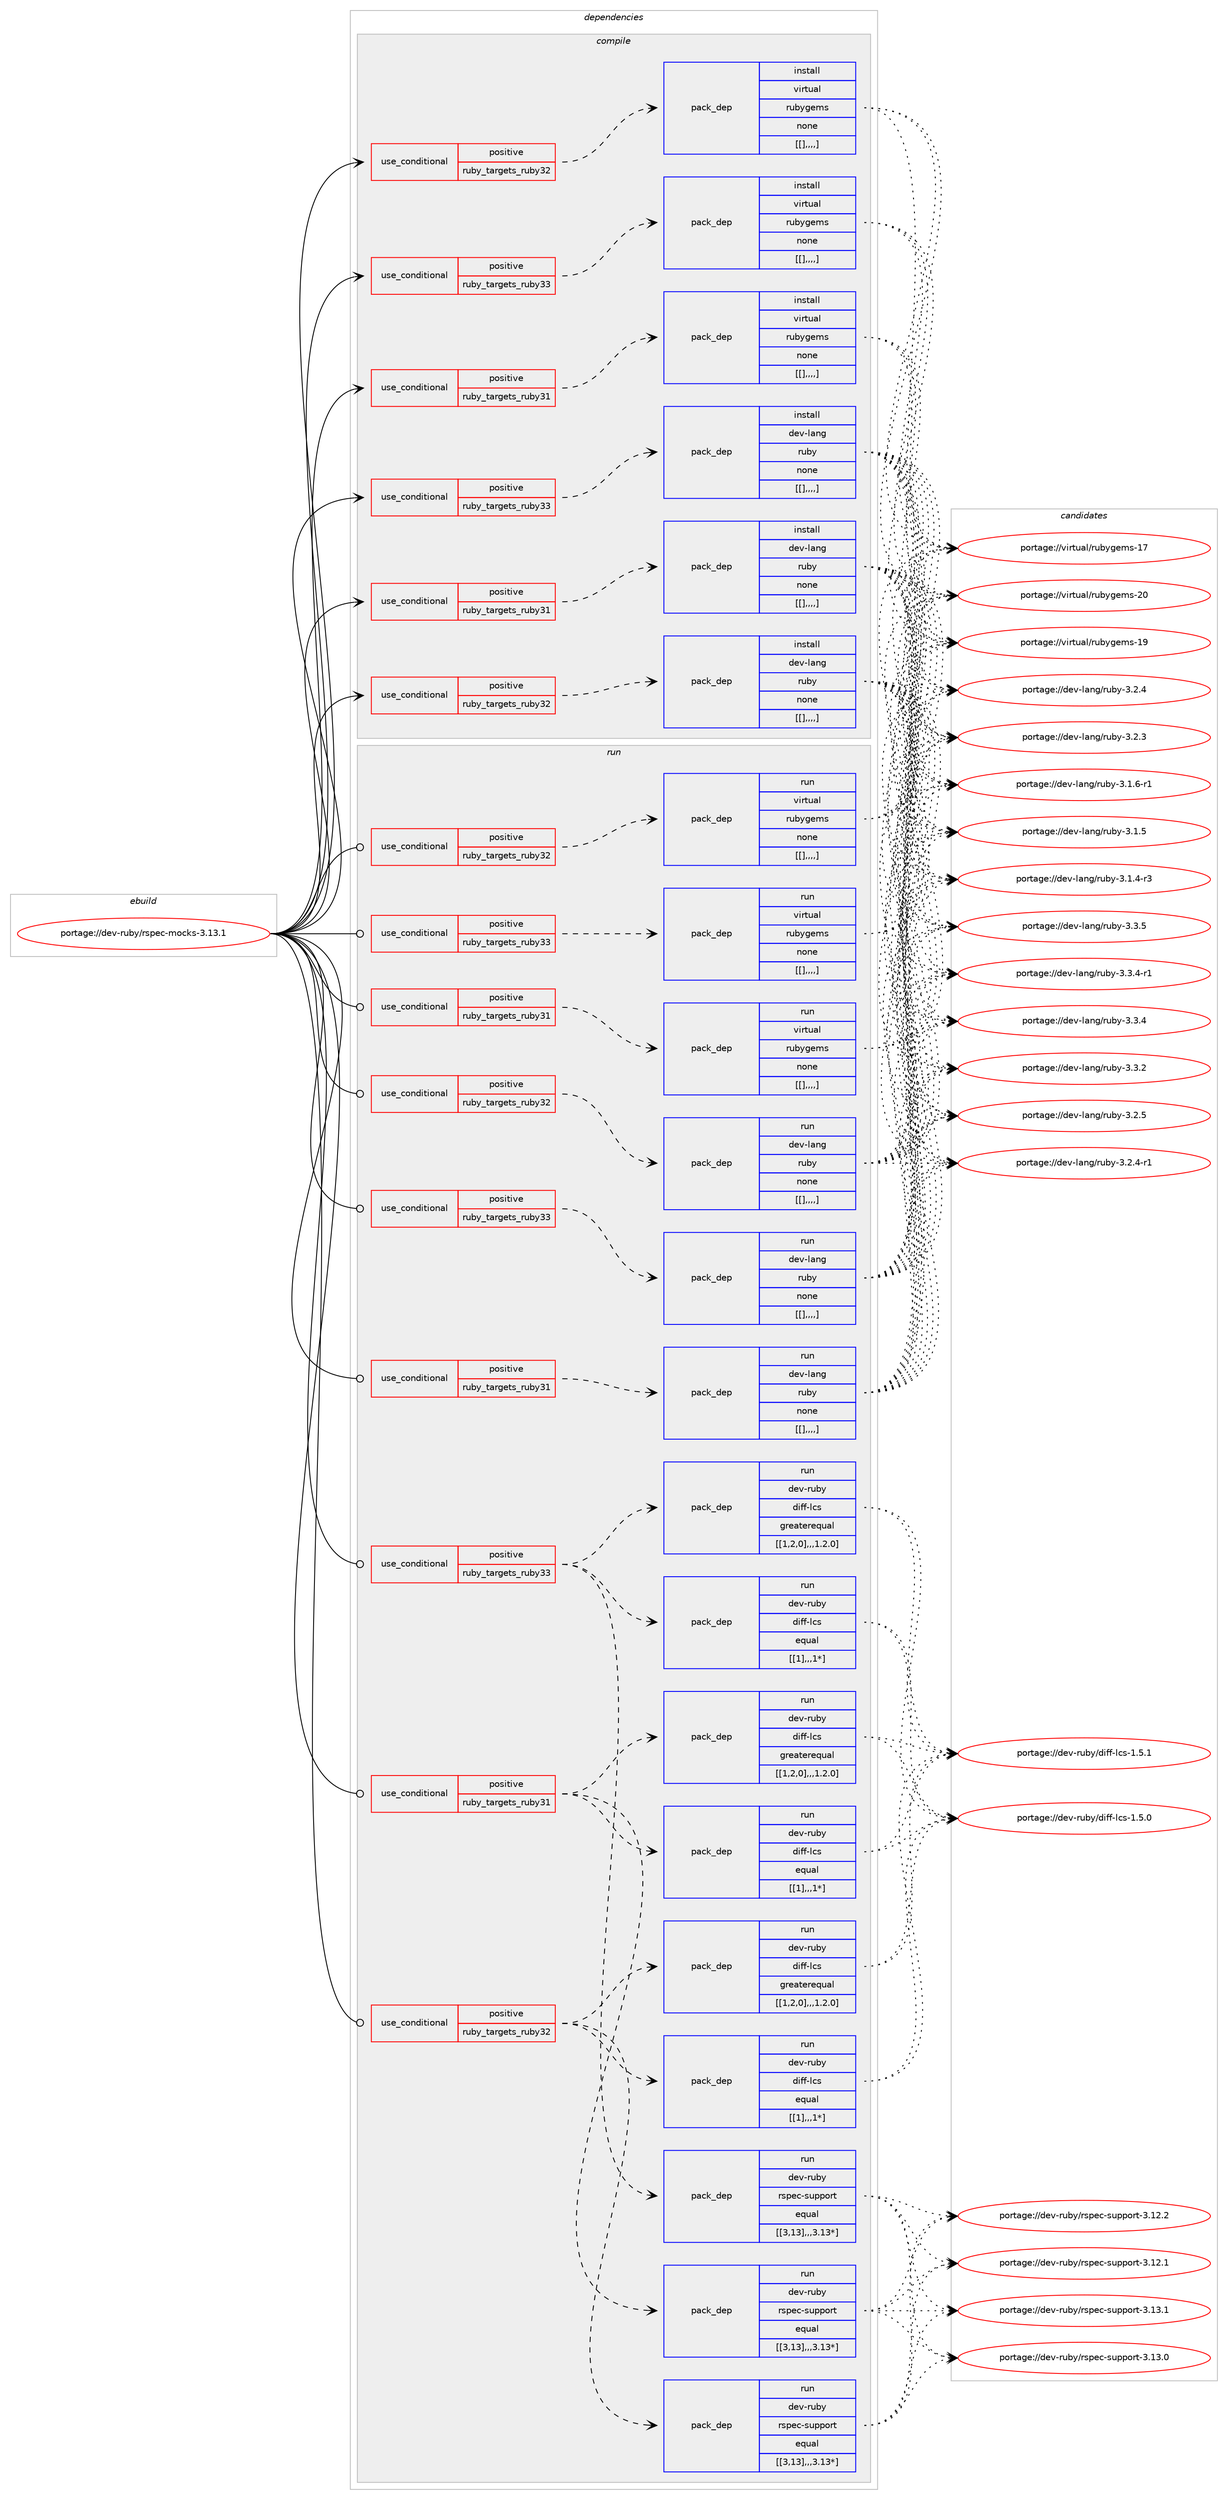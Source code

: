 digraph prolog {

# *************
# Graph options
# *************

newrank=true;
concentrate=true;
compound=true;
graph [rankdir=LR,fontname=Helvetica,fontsize=10,ranksep=1.5];#, ranksep=2.5, nodesep=0.2];
edge  [arrowhead=vee];
node  [fontname=Helvetica,fontsize=10];

# **********
# The ebuild
# **********

subgraph cluster_leftcol {
color=gray;
label=<<i>ebuild</i>>;
id [label="portage://dev-ruby/rspec-mocks-3.13.1", color=red, width=4, href="../dev-ruby/rspec-mocks-3.13.1.svg"];
}

# ****************
# The dependencies
# ****************

subgraph cluster_midcol {
color=gray;
label=<<i>dependencies</i>>;
subgraph cluster_compile {
fillcolor="#eeeeee";
style=filled;
label=<<i>compile</i>>;
subgraph cond56627 {
dependency203195 [label=<<TABLE BORDER="0" CELLBORDER="1" CELLSPACING="0" CELLPADDING="4"><TR><TD ROWSPAN="3" CELLPADDING="10">use_conditional</TD></TR><TR><TD>positive</TD></TR><TR><TD>ruby_targets_ruby31</TD></TR></TABLE>>, shape=none, color=red];
subgraph pack145212 {
dependency203196 [label=<<TABLE BORDER="0" CELLBORDER="1" CELLSPACING="0" CELLPADDING="4" WIDTH="220"><TR><TD ROWSPAN="6" CELLPADDING="30">pack_dep</TD></TR><TR><TD WIDTH="110">install</TD></TR><TR><TD>dev-lang</TD></TR><TR><TD>ruby</TD></TR><TR><TD>none</TD></TR><TR><TD>[[],,,,]</TD></TR></TABLE>>, shape=none, color=blue];
}
dependency203195:e -> dependency203196:w [weight=20,style="dashed",arrowhead="vee"];
}
id:e -> dependency203195:w [weight=20,style="solid",arrowhead="vee"];
subgraph cond56628 {
dependency203197 [label=<<TABLE BORDER="0" CELLBORDER="1" CELLSPACING="0" CELLPADDING="4"><TR><TD ROWSPAN="3" CELLPADDING="10">use_conditional</TD></TR><TR><TD>positive</TD></TR><TR><TD>ruby_targets_ruby31</TD></TR></TABLE>>, shape=none, color=red];
subgraph pack145213 {
dependency203198 [label=<<TABLE BORDER="0" CELLBORDER="1" CELLSPACING="0" CELLPADDING="4" WIDTH="220"><TR><TD ROWSPAN="6" CELLPADDING="30">pack_dep</TD></TR><TR><TD WIDTH="110">install</TD></TR><TR><TD>virtual</TD></TR><TR><TD>rubygems</TD></TR><TR><TD>none</TD></TR><TR><TD>[[],,,,]</TD></TR></TABLE>>, shape=none, color=blue];
}
dependency203197:e -> dependency203198:w [weight=20,style="dashed",arrowhead="vee"];
}
id:e -> dependency203197:w [weight=20,style="solid",arrowhead="vee"];
subgraph cond56629 {
dependency203199 [label=<<TABLE BORDER="0" CELLBORDER="1" CELLSPACING="0" CELLPADDING="4"><TR><TD ROWSPAN="3" CELLPADDING="10">use_conditional</TD></TR><TR><TD>positive</TD></TR><TR><TD>ruby_targets_ruby32</TD></TR></TABLE>>, shape=none, color=red];
subgraph pack145214 {
dependency203200 [label=<<TABLE BORDER="0" CELLBORDER="1" CELLSPACING="0" CELLPADDING="4" WIDTH="220"><TR><TD ROWSPAN="6" CELLPADDING="30">pack_dep</TD></TR><TR><TD WIDTH="110">install</TD></TR><TR><TD>dev-lang</TD></TR><TR><TD>ruby</TD></TR><TR><TD>none</TD></TR><TR><TD>[[],,,,]</TD></TR></TABLE>>, shape=none, color=blue];
}
dependency203199:e -> dependency203200:w [weight=20,style="dashed",arrowhead="vee"];
}
id:e -> dependency203199:w [weight=20,style="solid",arrowhead="vee"];
subgraph cond56630 {
dependency203201 [label=<<TABLE BORDER="0" CELLBORDER="1" CELLSPACING="0" CELLPADDING="4"><TR><TD ROWSPAN="3" CELLPADDING="10">use_conditional</TD></TR><TR><TD>positive</TD></TR><TR><TD>ruby_targets_ruby32</TD></TR></TABLE>>, shape=none, color=red];
subgraph pack145215 {
dependency203202 [label=<<TABLE BORDER="0" CELLBORDER="1" CELLSPACING="0" CELLPADDING="4" WIDTH="220"><TR><TD ROWSPAN="6" CELLPADDING="30">pack_dep</TD></TR><TR><TD WIDTH="110">install</TD></TR><TR><TD>virtual</TD></TR><TR><TD>rubygems</TD></TR><TR><TD>none</TD></TR><TR><TD>[[],,,,]</TD></TR></TABLE>>, shape=none, color=blue];
}
dependency203201:e -> dependency203202:w [weight=20,style="dashed",arrowhead="vee"];
}
id:e -> dependency203201:w [weight=20,style="solid",arrowhead="vee"];
subgraph cond56631 {
dependency203203 [label=<<TABLE BORDER="0" CELLBORDER="1" CELLSPACING="0" CELLPADDING="4"><TR><TD ROWSPAN="3" CELLPADDING="10">use_conditional</TD></TR><TR><TD>positive</TD></TR><TR><TD>ruby_targets_ruby33</TD></TR></TABLE>>, shape=none, color=red];
subgraph pack145216 {
dependency203204 [label=<<TABLE BORDER="0" CELLBORDER="1" CELLSPACING="0" CELLPADDING="4" WIDTH="220"><TR><TD ROWSPAN="6" CELLPADDING="30">pack_dep</TD></TR><TR><TD WIDTH="110">install</TD></TR><TR><TD>dev-lang</TD></TR><TR><TD>ruby</TD></TR><TR><TD>none</TD></TR><TR><TD>[[],,,,]</TD></TR></TABLE>>, shape=none, color=blue];
}
dependency203203:e -> dependency203204:w [weight=20,style="dashed",arrowhead="vee"];
}
id:e -> dependency203203:w [weight=20,style="solid",arrowhead="vee"];
subgraph cond56632 {
dependency203205 [label=<<TABLE BORDER="0" CELLBORDER="1" CELLSPACING="0" CELLPADDING="4"><TR><TD ROWSPAN="3" CELLPADDING="10">use_conditional</TD></TR><TR><TD>positive</TD></TR><TR><TD>ruby_targets_ruby33</TD></TR></TABLE>>, shape=none, color=red];
subgraph pack145217 {
dependency203206 [label=<<TABLE BORDER="0" CELLBORDER="1" CELLSPACING="0" CELLPADDING="4" WIDTH="220"><TR><TD ROWSPAN="6" CELLPADDING="30">pack_dep</TD></TR><TR><TD WIDTH="110">install</TD></TR><TR><TD>virtual</TD></TR><TR><TD>rubygems</TD></TR><TR><TD>none</TD></TR><TR><TD>[[],,,,]</TD></TR></TABLE>>, shape=none, color=blue];
}
dependency203205:e -> dependency203206:w [weight=20,style="dashed",arrowhead="vee"];
}
id:e -> dependency203205:w [weight=20,style="solid",arrowhead="vee"];
}
subgraph cluster_compileandrun {
fillcolor="#eeeeee";
style=filled;
label=<<i>compile and run</i>>;
}
subgraph cluster_run {
fillcolor="#eeeeee";
style=filled;
label=<<i>run</i>>;
subgraph cond56633 {
dependency203207 [label=<<TABLE BORDER="0" CELLBORDER="1" CELLSPACING="0" CELLPADDING="4"><TR><TD ROWSPAN="3" CELLPADDING="10">use_conditional</TD></TR><TR><TD>positive</TD></TR><TR><TD>ruby_targets_ruby31</TD></TR></TABLE>>, shape=none, color=red];
subgraph pack145218 {
dependency203208 [label=<<TABLE BORDER="0" CELLBORDER="1" CELLSPACING="0" CELLPADDING="4" WIDTH="220"><TR><TD ROWSPAN="6" CELLPADDING="30">pack_dep</TD></TR><TR><TD WIDTH="110">run</TD></TR><TR><TD>dev-lang</TD></TR><TR><TD>ruby</TD></TR><TR><TD>none</TD></TR><TR><TD>[[],,,,]</TD></TR></TABLE>>, shape=none, color=blue];
}
dependency203207:e -> dependency203208:w [weight=20,style="dashed",arrowhead="vee"];
}
id:e -> dependency203207:w [weight=20,style="solid",arrowhead="odot"];
subgraph cond56634 {
dependency203209 [label=<<TABLE BORDER="0" CELLBORDER="1" CELLSPACING="0" CELLPADDING="4"><TR><TD ROWSPAN="3" CELLPADDING="10">use_conditional</TD></TR><TR><TD>positive</TD></TR><TR><TD>ruby_targets_ruby31</TD></TR></TABLE>>, shape=none, color=red];
subgraph pack145219 {
dependency203210 [label=<<TABLE BORDER="0" CELLBORDER="1" CELLSPACING="0" CELLPADDING="4" WIDTH="220"><TR><TD ROWSPAN="6" CELLPADDING="30">pack_dep</TD></TR><TR><TD WIDTH="110">run</TD></TR><TR><TD>dev-ruby</TD></TR><TR><TD>rspec-support</TD></TR><TR><TD>equal</TD></TR><TR><TD>[[3,13],,,3.13*]</TD></TR></TABLE>>, shape=none, color=blue];
}
dependency203209:e -> dependency203210:w [weight=20,style="dashed",arrowhead="vee"];
subgraph pack145220 {
dependency203211 [label=<<TABLE BORDER="0" CELLBORDER="1" CELLSPACING="0" CELLPADDING="4" WIDTH="220"><TR><TD ROWSPAN="6" CELLPADDING="30">pack_dep</TD></TR><TR><TD WIDTH="110">run</TD></TR><TR><TD>dev-ruby</TD></TR><TR><TD>diff-lcs</TD></TR><TR><TD>greaterequal</TD></TR><TR><TD>[[1,2,0],,,1.2.0]</TD></TR></TABLE>>, shape=none, color=blue];
}
dependency203209:e -> dependency203211:w [weight=20,style="dashed",arrowhead="vee"];
subgraph pack145221 {
dependency203212 [label=<<TABLE BORDER="0" CELLBORDER="1" CELLSPACING="0" CELLPADDING="4" WIDTH="220"><TR><TD ROWSPAN="6" CELLPADDING="30">pack_dep</TD></TR><TR><TD WIDTH="110">run</TD></TR><TR><TD>dev-ruby</TD></TR><TR><TD>diff-lcs</TD></TR><TR><TD>equal</TD></TR><TR><TD>[[1],,,1*]</TD></TR></TABLE>>, shape=none, color=blue];
}
dependency203209:e -> dependency203212:w [weight=20,style="dashed",arrowhead="vee"];
}
id:e -> dependency203209:w [weight=20,style="solid",arrowhead="odot"];
subgraph cond56635 {
dependency203213 [label=<<TABLE BORDER="0" CELLBORDER="1" CELLSPACING="0" CELLPADDING="4"><TR><TD ROWSPAN="3" CELLPADDING="10">use_conditional</TD></TR><TR><TD>positive</TD></TR><TR><TD>ruby_targets_ruby31</TD></TR></TABLE>>, shape=none, color=red];
subgraph pack145222 {
dependency203214 [label=<<TABLE BORDER="0" CELLBORDER="1" CELLSPACING="0" CELLPADDING="4" WIDTH="220"><TR><TD ROWSPAN="6" CELLPADDING="30">pack_dep</TD></TR><TR><TD WIDTH="110">run</TD></TR><TR><TD>virtual</TD></TR><TR><TD>rubygems</TD></TR><TR><TD>none</TD></TR><TR><TD>[[],,,,]</TD></TR></TABLE>>, shape=none, color=blue];
}
dependency203213:e -> dependency203214:w [weight=20,style="dashed",arrowhead="vee"];
}
id:e -> dependency203213:w [weight=20,style="solid",arrowhead="odot"];
subgraph cond56636 {
dependency203215 [label=<<TABLE BORDER="0" CELLBORDER="1" CELLSPACING="0" CELLPADDING="4"><TR><TD ROWSPAN="3" CELLPADDING="10">use_conditional</TD></TR><TR><TD>positive</TD></TR><TR><TD>ruby_targets_ruby32</TD></TR></TABLE>>, shape=none, color=red];
subgraph pack145223 {
dependency203216 [label=<<TABLE BORDER="0" CELLBORDER="1" CELLSPACING="0" CELLPADDING="4" WIDTH="220"><TR><TD ROWSPAN="6" CELLPADDING="30">pack_dep</TD></TR><TR><TD WIDTH="110">run</TD></TR><TR><TD>dev-lang</TD></TR><TR><TD>ruby</TD></TR><TR><TD>none</TD></TR><TR><TD>[[],,,,]</TD></TR></TABLE>>, shape=none, color=blue];
}
dependency203215:e -> dependency203216:w [weight=20,style="dashed",arrowhead="vee"];
}
id:e -> dependency203215:w [weight=20,style="solid",arrowhead="odot"];
subgraph cond56637 {
dependency203217 [label=<<TABLE BORDER="0" CELLBORDER="1" CELLSPACING="0" CELLPADDING="4"><TR><TD ROWSPAN="3" CELLPADDING="10">use_conditional</TD></TR><TR><TD>positive</TD></TR><TR><TD>ruby_targets_ruby32</TD></TR></TABLE>>, shape=none, color=red];
subgraph pack145224 {
dependency203218 [label=<<TABLE BORDER="0" CELLBORDER="1" CELLSPACING="0" CELLPADDING="4" WIDTH="220"><TR><TD ROWSPAN="6" CELLPADDING="30">pack_dep</TD></TR><TR><TD WIDTH="110">run</TD></TR><TR><TD>dev-ruby</TD></TR><TR><TD>rspec-support</TD></TR><TR><TD>equal</TD></TR><TR><TD>[[3,13],,,3.13*]</TD></TR></TABLE>>, shape=none, color=blue];
}
dependency203217:e -> dependency203218:w [weight=20,style="dashed",arrowhead="vee"];
subgraph pack145225 {
dependency203219 [label=<<TABLE BORDER="0" CELLBORDER="1" CELLSPACING="0" CELLPADDING="4" WIDTH="220"><TR><TD ROWSPAN="6" CELLPADDING="30">pack_dep</TD></TR><TR><TD WIDTH="110">run</TD></TR><TR><TD>dev-ruby</TD></TR><TR><TD>diff-lcs</TD></TR><TR><TD>greaterequal</TD></TR><TR><TD>[[1,2,0],,,1.2.0]</TD></TR></TABLE>>, shape=none, color=blue];
}
dependency203217:e -> dependency203219:w [weight=20,style="dashed",arrowhead="vee"];
subgraph pack145226 {
dependency203220 [label=<<TABLE BORDER="0" CELLBORDER="1" CELLSPACING="0" CELLPADDING="4" WIDTH="220"><TR><TD ROWSPAN="6" CELLPADDING="30">pack_dep</TD></TR><TR><TD WIDTH="110">run</TD></TR><TR><TD>dev-ruby</TD></TR><TR><TD>diff-lcs</TD></TR><TR><TD>equal</TD></TR><TR><TD>[[1],,,1*]</TD></TR></TABLE>>, shape=none, color=blue];
}
dependency203217:e -> dependency203220:w [weight=20,style="dashed",arrowhead="vee"];
}
id:e -> dependency203217:w [weight=20,style="solid",arrowhead="odot"];
subgraph cond56638 {
dependency203221 [label=<<TABLE BORDER="0" CELLBORDER="1" CELLSPACING="0" CELLPADDING="4"><TR><TD ROWSPAN="3" CELLPADDING="10">use_conditional</TD></TR><TR><TD>positive</TD></TR><TR><TD>ruby_targets_ruby32</TD></TR></TABLE>>, shape=none, color=red];
subgraph pack145227 {
dependency203222 [label=<<TABLE BORDER="0" CELLBORDER="1" CELLSPACING="0" CELLPADDING="4" WIDTH="220"><TR><TD ROWSPAN="6" CELLPADDING="30">pack_dep</TD></TR><TR><TD WIDTH="110">run</TD></TR><TR><TD>virtual</TD></TR><TR><TD>rubygems</TD></TR><TR><TD>none</TD></TR><TR><TD>[[],,,,]</TD></TR></TABLE>>, shape=none, color=blue];
}
dependency203221:e -> dependency203222:w [weight=20,style="dashed",arrowhead="vee"];
}
id:e -> dependency203221:w [weight=20,style="solid",arrowhead="odot"];
subgraph cond56639 {
dependency203223 [label=<<TABLE BORDER="0" CELLBORDER="1" CELLSPACING="0" CELLPADDING="4"><TR><TD ROWSPAN="3" CELLPADDING="10">use_conditional</TD></TR><TR><TD>positive</TD></TR><TR><TD>ruby_targets_ruby33</TD></TR></TABLE>>, shape=none, color=red];
subgraph pack145228 {
dependency203224 [label=<<TABLE BORDER="0" CELLBORDER="1" CELLSPACING="0" CELLPADDING="4" WIDTH="220"><TR><TD ROWSPAN="6" CELLPADDING="30">pack_dep</TD></TR><TR><TD WIDTH="110">run</TD></TR><TR><TD>dev-lang</TD></TR><TR><TD>ruby</TD></TR><TR><TD>none</TD></TR><TR><TD>[[],,,,]</TD></TR></TABLE>>, shape=none, color=blue];
}
dependency203223:e -> dependency203224:w [weight=20,style="dashed",arrowhead="vee"];
}
id:e -> dependency203223:w [weight=20,style="solid",arrowhead="odot"];
subgraph cond56640 {
dependency203225 [label=<<TABLE BORDER="0" CELLBORDER="1" CELLSPACING="0" CELLPADDING="4"><TR><TD ROWSPAN="3" CELLPADDING="10">use_conditional</TD></TR><TR><TD>positive</TD></TR><TR><TD>ruby_targets_ruby33</TD></TR></TABLE>>, shape=none, color=red];
subgraph pack145229 {
dependency203226 [label=<<TABLE BORDER="0" CELLBORDER="1" CELLSPACING="0" CELLPADDING="4" WIDTH="220"><TR><TD ROWSPAN="6" CELLPADDING="30">pack_dep</TD></TR><TR><TD WIDTH="110">run</TD></TR><TR><TD>dev-ruby</TD></TR><TR><TD>rspec-support</TD></TR><TR><TD>equal</TD></TR><TR><TD>[[3,13],,,3.13*]</TD></TR></TABLE>>, shape=none, color=blue];
}
dependency203225:e -> dependency203226:w [weight=20,style="dashed",arrowhead="vee"];
subgraph pack145230 {
dependency203227 [label=<<TABLE BORDER="0" CELLBORDER="1" CELLSPACING="0" CELLPADDING="4" WIDTH="220"><TR><TD ROWSPAN="6" CELLPADDING="30">pack_dep</TD></TR><TR><TD WIDTH="110">run</TD></TR><TR><TD>dev-ruby</TD></TR><TR><TD>diff-lcs</TD></TR><TR><TD>greaterequal</TD></TR><TR><TD>[[1,2,0],,,1.2.0]</TD></TR></TABLE>>, shape=none, color=blue];
}
dependency203225:e -> dependency203227:w [weight=20,style="dashed",arrowhead="vee"];
subgraph pack145231 {
dependency203228 [label=<<TABLE BORDER="0" CELLBORDER="1" CELLSPACING="0" CELLPADDING="4" WIDTH="220"><TR><TD ROWSPAN="6" CELLPADDING="30">pack_dep</TD></TR><TR><TD WIDTH="110">run</TD></TR><TR><TD>dev-ruby</TD></TR><TR><TD>diff-lcs</TD></TR><TR><TD>equal</TD></TR><TR><TD>[[1],,,1*]</TD></TR></TABLE>>, shape=none, color=blue];
}
dependency203225:e -> dependency203228:w [weight=20,style="dashed",arrowhead="vee"];
}
id:e -> dependency203225:w [weight=20,style="solid",arrowhead="odot"];
subgraph cond56641 {
dependency203229 [label=<<TABLE BORDER="0" CELLBORDER="1" CELLSPACING="0" CELLPADDING="4"><TR><TD ROWSPAN="3" CELLPADDING="10">use_conditional</TD></TR><TR><TD>positive</TD></TR><TR><TD>ruby_targets_ruby33</TD></TR></TABLE>>, shape=none, color=red];
subgraph pack145232 {
dependency203230 [label=<<TABLE BORDER="0" CELLBORDER="1" CELLSPACING="0" CELLPADDING="4" WIDTH="220"><TR><TD ROWSPAN="6" CELLPADDING="30">pack_dep</TD></TR><TR><TD WIDTH="110">run</TD></TR><TR><TD>virtual</TD></TR><TR><TD>rubygems</TD></TR><TR><TD>none</TD></TR><TR><TD>[[],,,,]</TD></TR></TABLE>>, shape=none, color=blue];
}
dependency203229:e -> dependency203230:w [weight=20,style="dashed",arrowhead="vee"];
}
id:e -> dependency203229:w [weight=20,style="solid",arrowhead="odot"];
}
}

# **************
# The candidates
# **************

subgraph cluster_choices {
rank=same;
color=gray;
label=<<i>candidates</i>>;

subgraph choice145212 {
color=black;
nodesep=1;
choice10010111845108971101034711411798121455146514653 [label="portage://dev-lang/ruby-3.3.5", color=red, width=4,href="../dev-lang/ruby-3.3.5.svg"];
choice100101118451089711010347114117981214551465146524511449 [label="portage://dev-lang/ruby-3.3.4-r1", color=red, width=4,href="../dev-lang/ruby-3.3.4-r1.svg"];
choice10010111845108971101034711411798121455146514652 [label="portage://dev-lang/ruby-3.3.4", color=red, width=4,href="../dev-lang/ruby-3.3.4.svg"];
choice10010111845108971101034711411798121455146514650 [label="portage://dev-lang/ruby-3.3.2", color=red, width=4,href="../dev-lang/ruby-3.3.2.svg"];
choice10010111845108971101034711411798121455146504653 [label="portage://dev-lang/ruby-3.2.5", color=red, width=4,href="../dev-lang/ruby-3.2.5.svg"];
choice100101118451089711010347114117981214551465046524511449 [label="portage://dev-lang/ruby-3.2.4-r1", color=red, width=4,href="../dev-lang/ruby-3.2.4-r1.svg"];
choice10010111845108971101034711411798121455146504652 [label="portage://dev-lang/ruby-3.2.4", color=red, width=4,href="../dev-lang/ruby-3.2.4.svg"];
choice10010111845108971101034711411798121455146504651 [label="portage://dev-lang/ruby-3.2.3", color=red, width=4,href="../dev-lang/ruby-3.2.3.svg"];
choice100101118451089711010347114117981214551464946544511449 [label="portage://dev-lang/ruby-3.1.6-r1", color=red, width=4,href="../dev-lang/ruby-3.1.6-r1.svg"];
choice10010111845108971101034711411798121455146494653 [label="portage://dev-lang/ruby-3.1.5", color=red, width=4,href="../dev-lang/ruby-3.1.5.svg"];
choice100101118451089711010347114117981214551464946524511451 [label="portage://dev-lang/ruby-3.1.4-r3", color=red, width=4,href="../dev-lang/ruby-3.1.4-r3.svg"];
dependency203196:e -> choice10010111845108971101034711411798121455146514653:w [style=dotted,weight="100"];
dependency203196:e -> choice100101118451089711010347114117981214551465146524511449:w [style=dotted,weight="100"];
dependency203196:e -> choice10010111845108971101034711411798121455146514652:w [style=dotted,weight="100"];
dependency203196:e -> choice10010111845108971101034711411798121455146514650:w [style=dotted,weight="100"];
dependency203196:e -> choice10010111845108971101034711411798121455146504653:w [style=dotted,weight="100"];
dependency203196:e -> choice100101118451089711010347114117981214551465046524511449:w [style=dotted,weight="100"];
dependency203196:e -> choice10010111845108971101034711411798121455146504652:w [style=dotted,weight="100"];
dependency203196:e -> choice10010111845108971101034711411798121455146504651:w [style=dotted,weight="100"];
dependency203196:e -> choice100101118451089711010347114117981214551464946544511449:w [style=dotted,weight="100"];
dependency203196:e -> choice10010111845108971101034711411798121455146494653:w [style=dotted,weight="100"];
dependency203196:e -> choice100101118451089711010347114117981214551464946524511451:w [style=dotted,weight="100"];
}
subgraph choice145213 {
color=black;
nodesep=1;
choice118105114116117971084711411798121103101109115455048 [label="portage://virtual/rubygems-20", color=red, width=4,href="../virtual/rubygems-20.svg"];
choice118105114116117971084711411798121103101109115454957 [label="portage://virtual/rubygems-19", color=red, width=4,href="../virtual/rubygems-19.svg"];
choice118105114116117971084711411798121103101109115454955 [label="portage://virtual/rubygems-17", color=red, width=4,href="../virtual/rubygems-17.svg"];
dependency203198:e -> choice118105114116117971084711411798121103101109115455048:w [style=dotted,weight="100"];
dependency203198:e -> choice118105114116117971084711411798121103101109115454957:w [style=dotted,weight="100"];
dependency203198:e -> choice118105114116117971084711411798121103101109115454955:w [style=dotted,weight="100"];
}
subgraph choice145214 {
color=black;
nodesep=1;
choice10010111845108971101034711411798121455146514653 [label="portage://dev-lang/ruby-3.3.5", color=red, width=4,href="../dev-lang/ruby-3.3.5.svg"];
choice100101118451089711010347114117981214551465146524511449 [label="portage://dev-lang/ruby-3.3.4-r1", color=red, width=4,href="../dev-lang/ruby-3.3.4-r1.svg"];
choice10010111845108971101034711411798121455146514652 [label="portage://dev-lang/ruby-3.3.4", color=red, width=4,href="../dev-lang/ruby-3.3.4.svg"];
choice10010111845108971101034711411798121455146514650 [label="portage://dev-lang/ruby-3.3.2", color=red, width=4,href="../dev-lang/ruby-3.3.2.svg"];
choice10010111845108971101034711411798121455146504653 [label="portage://dev-lang/ruby-3.2.5", color=red, width=4,href="../dev-lang/ruby-3.2.5.svg"];
choice100101118451089711010347114117981214551465046524511449 [label="portage://dev-lang/ruby-3.2.4-r1", color=red, width=4,href="../dev-lang/ruby-3.2.4-r1.svg"];
choice10010111845108971101034711411798121455146504652 [label="portage://dev-lang/ruby-3.2.4", color=red, width=4,href="../dev-lang/ruby-3.2.4.svg"];
choice10010111845108971101034711411798121455146504651 [label="portage://dev-lang/ruby-3.2.3", color=red, width=4,href="../dev-lang/ruby-3.2.3.svg"];
choice100101118451089711010347114117981214551464946544511449 [label="portage://dev-lang/ruby-3.1.6-r1", color=red, width=4,href="../dev-lang/ruby-3.1.6-r1.svg"];
choice10010111845108971101034711411798121455146494653 [label="portage://dev-lang/ruby-3.1.5", color=red, width=4,href="../dev-lang/ruby-3.1.5.svg"];
choice100101118451089711010347114117981214551464946524511451 [label="portage://dev-lang/ruby-3.1.4-r3", color=red, width=4,href="../dev-lang/ruby-3.1.4-r3.svg"];
dependency203200:e -> choice10010111845108971101034711411798121455146514653:w [style=dotted,weight="100"];
dependency203200:e -> choice100101118451089711010347114117981214551465146524511449:w [style=dotted,weight="100"];
dependency203200:e -> choice10010111845108971101034711411798121455146514652:w [style=dotted,weight="100"];
dependency203200:e -> choice10010111845108971101034711411798121455146514650:w [style=dotted,weight="100"];
dependency203200:e -> choice10010111845108971101034711411798121455146504653:w [style=dotted,weight="100"];
dependency203200:e -> choice100101118451089711010347114117981214551465046524511449:w [style=dotted,weight="100"];
dependency203200:e -> choice10010111845108971101034711411798121455146504652:w [style=dotted,weight="100"];
dependency203200:e -> choice10010111845108971101034711411798121455146504651:w [style=dotted,weight="100"];
dependency203200:e -> choice100101118451089711010347114117981214551464946544511449:w [style=dotted,weight="100"];
dependency203200:e -> choice10010111845108971101034711411798121455146494653:w [style=dotted,weight="100"];
dependency203200:e -> choice100101118451089711010347114117981214551464946524511451:w [style=dotted,weight="100"];
}
subgraph choice145215 {
color=black;
nodesep=1;
choice118105114116117971084711411798121103101109115455048 [label="portage://virtual/rubygems-20", color=red, width=4,href="../virtual/rubygems-20.svg"];
choice118105114116117971084711411798121103101109115454957 [label="portage://virtual/rubygems-19", color=red, width=4,href="../virtual/rubygems-19.svg"];
choice118105114116117971084711411798121103101109115454955 [label="portage://virtual/rubygems-17", color=red, width=4,href="../virtual/rubygems-17.svg"];
dependency203202:e -> choice118105114116117971084711411798121103101109115455048:w [style=dotted,weight="100"];
dependency203202:e -> choice118105114116117971084711411798121103101109115454957:w [style=dotted,weight="100"];
dependency203202:e -> choice118105114116117971084711411798121103101109115454955:w [style=dotted,weight="100"];
}
subgraph choice145216 {
color=black;
nodesep=1;
choice10010111845108971101034711411798121455146514653 [label="portage://dev-lang/ruby-3.3.5", color=red, width=4,href="../dev-lang/ruby-3.3.5.svg"];
choice100101118451089711010347114117981214551465146524511449 [label="portage://dev-lang/ruby-3.3.4-r1", color=red, width=4,href="../dev-lang/ruby-3.3.4-r1.svg"];
choice10010111845108971101034711411798121455146514652 [label="portage://dev-lang/ruby-3.3.4", color=red, width=4,href="../dev-lang/ruby-3.3.4.svg"];
choice10010111845108971101034711411798121455146514650 [label="portage://dev-lang/ruby-3.3.2", color=red, width=4,href="../dev-lang/ruby-3.3.2.svg"];
choice10010111845108971101034711411798121455146504653 [label="portage://dev-lang/ruby-3.2.5", color=red, width=4,href="../dev-lang/ruby-3.2.5.svg"];
choice100101118451089711010347114117981214551465046524511449 [label="portage://dev-lang/ruby-3.2.4-r1", color=red, width=4,href="../dev-lang/ruby-3.2.4-r1.svg"];
choice10010111845108971101034711411798121455146504652 [label="portage://dev-lang/ruby-3.2.4", color=red, width=4,href="../dev-lang/ruby-3.2.4.svg"];
choice10010111845108971101034711411798121455146504651 [label="portage://dev-lang/ruby-3.2.3", color=red, width=4,href="../dev-lang/ruby-3.2.3.svg"];
choice100101118451089711010347114117981214551464946544511449 [label="portage://dev-lang/ruby-3.1.6-r1", color=red, width=4,href="../dev-lang/ruby-3.1.6-r1.svg"];
choice10010111845108971101034711411798121455146494653 [label="portage://dev-lang/ruby-3.1.5", color=red, width=4,href="../dev-lang/ruby-3.1.5.svg"];
choice100101118451089711010347114117981214551464946524511451 [label="portage://dev-lang/ruby-3.1.4-r3", color=red, width=4,href="../dev-lang/ruby-3.1.4-r3.svg"];
dependency203204:e -> choice10010111845108971101034711411798121455146514653:w [style=dotted,weight="100"];
dependency203204:e -> choice100101118451089711010347114117981214551465146524511449:w [style=dotted,weight="100"];
dependency203204:e -> choice10010111845108971101034711411798121455146514652:w [style=dotted,weight="100"];
dependency203204:e -> choice10010111845108971101034711411798121455146514650:w [style=dotted,weight="100"];
dependency203204:e -> choice10010111845108971101034711411798121455146504653:w [style=dotted,weight="100"];
dependency203204:e -> choice100101118451089711010347114117981214551465046524511449:w [style=dotted,weight="100"];
dependency203204:e -> choice10010111845108971101034711411798121455146504652:w [style=dotted,weight="100"];
dependency203204:e -> choice10010111845108971101034711411798121455146504651:w [style=dotted,weight="100"];
dependency203204:e -> choice100101118451089711010347114117981214551464946544511449:w [style=dotted,weight="100"];
dependency203204:e -> choice10010111845108971101034711411798121455146494653:w [style=dotted,weight="100"];
dependency203204:e -> choice100101118451089711010347114117981214551464946524511451:w [style=dotted,weight="100"];
}
subgraph choice145217 {
color=black;
nodesep=1;
choice118105114116117971084711411798121103101109115455048 [label="portage://virtual/rubygems-20", color=red, width=4,href="../virtual/rubygems-20.svg"];
choice118105114116117971084711411798121103101109115454957 [label="portage://virtual/rubygems-19", color=red, width=4,href="../virtual/rubygems-19.svg"];
choice118105114116117971084711411798121103101109115454955 [label="portage://virtual/rubygems-17", color=red, width=4,href="../virtual/rubygems-17.svg"];
dependency203206:e -> choice118105114116117971084711411798121103101109115455048:w [style=dotted,weight="100"];
dependency203206:e -> choice118105114116117971084711411798121103101109115454957:w [style=dotted,weight="100"];
dependency203206:e -> choice118105114116117971084711411798121103101109115454955:w [style=dotted,weight="100"];
}
subgraph choice145218 {
color=black;
nodesep=1;
choice10010111845108971101034711411798121455146514653 [label="portage://dev-lang/ruby-3.3.5", color=red, width=4,href="../dev-lang/ruby-3.3.5.svg"];
choice100101118451089711010347114117981214551465146524511449 [label="portage://dev-lang/ruby-3.3.4-r1", color=red, width=4,href="../dev-lang/ruby-3.3.4-r1.svg"];
choice10010111845108971101034711411798121455146514652 [label="portage://dev-lang/ruby-3.3.4", color=red, width=4,href="../dev-lang/ruby-3.3.4.svg"];
choice10010111845108971101034711411798121455146514650 [label="portage://dev-lang/ruby-3.3.2", color=red, width=4,href="../dev-lang/ruby-3.3.2.svg"];
choice10010111845108971101034711411798121455146504653 [label="portage://dev-lang/ruby-3.2.5", color=red, width=4,href="../dev-lang/ruby-3.2.5.svg"];
choice100101118451089711010347114117981214551465046524511449 [label="portage://dev-lang/ruby-3.2.4-r1", color=red, width=4,href="../dev-lang/ruby-3.2.4-r1.svg"];
choice10010111845108971101034711411798121455146504652 [label="portage://dev-lang/ruby-3.2.4", color=red, width=4,href="../dev-lang/ruby-3.2.4.svg"];
choice10010111845108971101034711411798121455146504651 [label="portage://dev-lang/ruby-3.2.3", color=red, width=4,href="../dev-lang/ruby-3.2.3.svg"];
choice100101118451089711010347114117981214551464946544511449 [label="portage://dev-lang/ruby-3.1.6-r1", color=red, width=4,href="../dev-lang/ruby-3.1.6-r1.svg"];
choice10010111845108971101034711411798121455146494653 [label="portage://dev-lang/ruby-3.1.5", color=red, width=4,href="../dev-lang/ruby-3.1.5.svg"];
choice100101118451089711010347114117981214551464946524511451 [label="portage://dev-lang/ruby-3.1.4-r3", color=red, width=4,href="../dev-lang/ruby-3.1.4-r3.svg"];
dependency203208:e -> choice10010111845108971101034711411798121455146514653:w [style=dotted,weight="100"];
dependency203208:e -> choice100101118451089711010347114117981214551465146524511449:w [style=dotted,weight="100"];
dependency203208:e -> choice10010111845108971101034711411798121455146514652:w [style=dotted,weight="100"];
dependency203208:e -> choice10010111845108971101034711411798121455146514650:w [style=dotted,weight="100"];
dependency203208:e -> choice10010111845108971101034711411798121455146504653:w [style=dotted,weight="100"];
dependency203208:e -> choice100101118451089711010347114117981214551465046524511449:w [style=dotted,weight="100"];
dependency203208:e -> choice10010111845108971101034711411798121455146504652:w [style=dotted,weight="100"];
dependency203208:e -> choice10010111845108971101034711411798121455146504651:w [style=dotted,weight="100"];
dependency203208:e -> choice100101118451089711010347114117981214551464946544511449:w [style=dotted,weight="100"];
dependency203208:e -> choice10010111845108971101034711411798121455146494653:w [style=dotted,weight="100"];
dependency203208:e -> choice100101118451089711010347114117981214551464946524511451:w [style=dotted,weight="100"];
}
subgraph choice145219 {
color=black;
nodesep=1;
choice100101118451141179812147114115112101994511511711211211111411645514649514649 [label="portage://dev-ruby/rspec-support-3.13.1", color=red, width=4,href="../dev-ruby/rspec-support-3.13.1.svg"];
choice100101118451141179812147114115112101994511511711211211111411645514649514648 [label="portage://dev-ruby/rspec-support-3.13.0", color=red, width=4,href="../dev-ruby/rspec-support-3.13.0.svg"];
choice100101118451141179812147114115112101994511511711211211111411645514649504650 [label="portage://dev-ruby/rspec-support-3.12.2", color=red, width=4,href="../dev-ruby/rspec-support-3.12.2.svg"];
choice100101118451141179812147114115112101994511511711211211111411645514649504649 [label="portage://dev-ruby/rspec-support-3.12.1", color=red, width=4,href="../dev-ruby/rspec-support-3.12.1.svg"];
dependency203210:e -> choice100101118451141179812147114115112101994511511711211211111411645514649514649:w [style=dotted,weight="100"];
dependency203210:e -> choice100101118451141179812147114115112101994511511711211211111411645514649514648:w [style=dotted,weight="100"];
dependency203210:e -> choice100101118451141179812147114115112101994511511711211211111411645514649504650:w [style=dotted,weight="100"];
dependency203210:e -> choice100101118451141179812147114115112101994511511711211211111411645514649504649:w [style=dotted,weight="100"];
}
subgraph choice145220 {
color=black;
nodesep=1;
choice1001011184511411798121471001051021024510899115454946534649 [label="portage://dev-ruby/diff-lcs-1.5.1", color=red, width=4,href="../dev-ruby/diff-lcs-1.5.1.svg"];
choice1001011184511411798121471001051021024510899115454946534648 [label="portage://dev-ruby/diff-lcs-1.5.0", color=red, width=4,href="../dev-ruby/diff-lcs-1.5.0.svg"];
dependency203211:e -> choice1001011184511411798121471001051021024510899115454946534649:w [style=dotted,weight="100"];
dependency203211:e -> choice1001011184511411798121471001051021024510899115454946534648:w [style=dotted,weight="100"];
}
subgraph choice145221 {
color=black;
nodesep=1;
choice1001011184511411798121471001051021024510899115454946534649 [label="portage://dev-ruby/diff-lcs-1.5.1", color=red, width=4,href="../dev-ruby/diff-lcs-1.5.1.svg"];
choice1001011184511411798121471001051021024510899115454946534648 [label="portage://dev-ruby/diff-lcs-1.5.0", color=red, width=4,href="../dev-ruby/diff-lcs-1.5.0.svg"];
dependency203212:e -> choice1001011184511411798121471001051021024510899115454946534649:w [style=dotted,weight="100"];
dependency203212:e -> choice1001011184511411798121471001051021024510899115454946534648:w [style=dotted,weight="100"];
}
subgraph choice145222 {
color=black;
nodesep=1;
choice118105114116117971084711411798121103101109115455048 [label="portage://virtual/rubygems-20", color=red, width=4,href="../virtual/rubygems-20.svg"];
choice118105114116117971084711411798121103101109115454957 [label="portage://virtual/rubygems-19", color=red, width=4,href="../virtual/rubygems-19.svg"];
choice118105114116117971084711411798121103101109115454955 [label="portage://virtual/rubygems-17", color=red, width=4,href="../virtual/rubygems-17.svg"];
dependency203214:e -> choice118105114116117971084711411798121103101109115455048:w [style=dotted,weight="100"];
dependency203214:e -> choice118105114116117971084711411798121103101109115454957:w [style=dotted,weight="100"];
dependency203214:e -> choice118105114116117971084711411798121103101109115454955:w [style=dotted,weight="100"];
}
subgraph choice145223 {
color=black;
nodesep=1;
choice10010111845108971101034711411798121455146514653 [label="portage://dev-lang/ruby-3.3.5", color=red, width=4,href="../dev-lang/ruby-3.3.5.svg"];
choice100101118451089711010347114117981214551465146524511449 [label="portage://dev-lang/ruby-3.3.4-r1", color=red, width=4,href="../dev-lang/ruby-3.3.4-r1.svg"];
choice10010111845108971101034711411798121455146514652 [label="portage://dev-lang/ruby-3.3.4", color=red, width=4,href="../dev-lang/ruby-3.3.4.svg"];
choice10010111845108971101034711411798121455146514650 [label="portage://dev-lang/ruby-3.3.2", color=red, width=4,href="../dev-lang/ruby-3.3.2.svg"];
choice10010111845108971101034711411798121455146504653 [label="portage://dev-lang/ruby-3.2.5", color=red, width=4,href="../dev-lang/ruby-3.2.5.svg"];
choice100101118451089711010347114117981214551465046524511449 [label="portage://dev-lang/ruby-3.2.4-r1", color=red, width=4,href="../dev-lang/ruby-3.2.4-r1.svg"];
choice10010111845108971101034711411798121455146504652 [label="portage://dev-lang/ruby-3.2.4", color=red, width=4,href="../dev-lang/ruby-3.2.4.svg"];
choice10010111845108971101034711411798121455146504651 [label="portage://dev-lang/ruby-3.2.3", color=red, width=4,href="../dev-lang/ruby-3.2.3.svg"];
choice100101118451089711010347114117981214551464946544511449 [label="portage://dev-lang/ruby-3.1.6-r1", color=red, width=4,href="../dev-lang/ruby-3.1.6-r1.svg"];
choice10010111845108971101034711411798121455146494653 [label="portage://dev-lang/ruby-3.1.5", color=red, width=4,href="../dev-lang/ruby-3.1.5.svg"];
choice100101118451089711010347114117981214551464946524511451 [label="portage://dev-lang/ruby-3.1.4-r3", color=red, width=4,href="../dev-lang/ruby-3.1.4-r3.svg"];
dependency203216:e -> choice10010111845108971101034711411798121455146514653:w [style=dotted,weight="100"];
dependency203216:e -> choice100101118451089711010347114117981214551465146524511449:w [style=dotted,weight="100"];
dependency203216:e -> choice10010111845108971101034711411798121455146514652:w [style=dotted,weight="100"];
dependency203216:e -> choice10010111845108971101034711411798121455146514650:w [style=dotted,weight="100"];
dependency203216:e -> choice10010111845108971101034711411798121455146504653:w [style=dotted,weight="100"];
dependency203216:e -> choice100101118451089711010347114117981214551465046524511449:w [style=dotted,weight="100"];
dependency203216:e -> choice10010111845108971101034711411798121455146504652:w [style=dotted,weight="100"];
dependency203216:e -> choice10010111845108971101034711411798121455146504651:w [style=dotted,weight="100"];
dependency203216:e -> choice100101118451089711010347114117981214551464946544511449:w [style=dotted,weight="100"];
dependency203216:e -> choice10010111845108971101034711411798121455146494653:w [style=dotted,weight="100"];
dependency203216:e -> choice100101118451089711010347114117981214551464946524511451:w [style=dotted,weight="100"];
}
subgraph choice145224 {
color=black;
nodesep=1;
choice100101118451141179812147114115112101994511511711211211111411645514649514649 [label="portage://dev-ruby/rspec-support-3.13.1", color=red, width=4,href="../dev-ruby/rspec-support-3.13.1.svg"];
choice100101118451141179812147114115112101994511511711211211111411645514649514648 [label="portage://dev-ruby/rspec-support-3.13.0", color=red, width=4,href="../dev-ruby/rspec-support-3.13.0.svg"];
choice100101118451141179812147114115112101994511511711211211111411645514649504650 [label="portage://dev-ruby/rspec-support-3.12.2", color=red, width=4,href="../dev-ruby/rspec-support-3.12.2.svg"];
choice100101118451141179812147114115112101994511511711211211111411645514649504649 [label="portage://dev-ruby/rspec-support-3.12.1", color=red, width=4,href="../dev-ruby/rspec-support-3.12.1.svg"];
dependency203218:e -> choice100101118451141179812147114115112101994511511711211211111411645514649514649:w [style=dotted,weight="100"];
dependency203218:e -> choice100101118451141179812147114115112101994511511711211211111411645514649514648:w [style=dotted,weight="100"];
dependency203218:e -> choice100101118451141179812147114115112101994511511711211211111411645514649504650:w [style=dotted,weight="100"];
dependency203218:e -> choice100101118451141179812147114115112101994511511711211211111411645514649504649:w [style=dotted,weight="100"];
}
subgraph choice145225 {
color=black;
nodesep=1;
choice1001011184511411798121471001051021024510899115454946534649 [label="portage://dev-ruby/diff-lcs-1.5.1", color=red, width=4,href="../dev-ruby/diff-lcs-1.5.1.svg"];
choice1001011184511411798121471001051021024510899115454946534648 [label="portage://dev-ruby/diff-lcs-1.5.0", color=red, width=4,href="../dev-ruby/diff-lcs-1.5.0.svg"];
dependency203219:e -> choice1001011184511411798121471001051021024510899115454946534649:w [style=dotted,weight="100"];
dependency203219:e -> choice1001011184511411798121471001051021024510899115454946534648:w [style=dotted,weight="100"];
}
subgraph choice145226 {
color=black;
nodesep=1;
choice1001011184511411798121471001051021024510899115454946534649 [label="portage://dev-ruby/diff-lcs-1.5.1", color=red, width=4,href="../dev-ruby/diff-lcs-1.5.1.svg"];
choice1001011184511411798121471001051021024510899115454946534648 [label="portage://dev-ruby/diff-lcs-1.5.0", color=red, width=4,href="../dev-ruby/diff-lcs-1.5.0.svg"];
dependency203220:e -> choice1001011184511411798121471001051021024510899115454946534649:w [style=dotted,weight="100"];
dependency203220:e -> choice1001011184511411798121471001051021024510899115454946534648:w [style=dotted,weight="100"];
}
subgraph choice145227 {
color=black;
nodesep=1;
choice118105114116117971084711411798121103101109115455048 [label="portage://virtual/rubygems-20", color=red, width=4,href="../virtual/rubygems-20.svg"];
choice118105114116117971084711411798121103101109115454957 [label="portage://virtual/rubygems-19", color=red, width=4,href="../virtual/rubygems-19.svg"];
choice118105114116117971084711411798121103101109115454955 [label="portage://virtual/rubygems-17", color=red, width=4,href="../virtual/rubygems-17.svg"];
dependency203222:e -> choice118105114116117971084711411798121103101109115455048:w [style=dotted,weight="100"];
dependency203222:e -> choice118105114116117971084711411798121103101109115454957:w [style=dotted,weight="100"];
dependency203222:e -> choice118105114116117971084711411798121103101109115454955:w [style=dotted,weight="100"];
}
subgraph choice145228 {
color=black;
nodesep=1;
choice10010111845108971101034711411798121455146514653 [label="portage://dev-lang/ruby-3.3.5", color=red, width=4,href="../dev-lang/ruby-3.3.5.svg"];
choice100101118451089711010347114117981214551465146524511449 [label="portage://dev-lang/ruby-3.3.4-r1", color=red, width=4,href="../dev-lang/ruby-3.3.4-r1.svg"];
choice10010111845108971101034711411798121455146514652 [label="portage://dev-lang/ruby-3.3.4", color=red, width=4,href="../dev-lang/ruby-3.3.4.svg"];
choice10010111845108971101034711411798121455146514650 [label="portage://dev-lang/ruby-3.3.2", color=red, width=4,href="../dev-lang/ruby-3.3.2.svg"];
choice10010111845108971101034711411798121455146504653 [label="portage://dev-lang/ruby-3.2.5", color=red, width=4,href="../dev-lang/ruby-3.2.5.svg"];
choice100101118451089711010347114117981214551465046524511449 [label="portage://dev-lang/ruby-3.2.4-r1", color=red, width=4,href="../dev-lang/ruby-3.2.4-r1.svg"];
choice10010111845108971101034711411798121455146504652 [label="portage://dev-lang/ruby-3.2.4", color=red, width=4,href="../dev-lang/ruby-3.2.4.svg"];
choice10010111845108971101034711411798121455146504651 [label="portage://dev-lang/ruby-3.2.3", color=red, width=4,href="../dev-lang/ruby-3.2.3.svg"];
choice100101118451089711010347114117981214551464946544511449 [label="portage://dev-lang/ruby-3.1.6-r1", color=red, width=4,href="../dev-lang/ruby-3.1.6-r1.svg"];
choice10010111845108971101034711411798121455146494653 [label="portage://dev-lang/ruby-3.1.5", color=red, width=4,href="../dev-lang/ruby-3.1.5.svg"];
choice100101118451089711010347114117981214551464946524511451 [label="portage://dev-lang/ruby-3.1.4-r3", color=red, width=4,href="../dev-lang/ruby-3.1.4-r3.svg"];
dependency203224:e -> choice10010111845108971101034711411798121455146514653:w [style=dotted,weight="100"];
dependency203224:e -> choice100101118451089711010347114117981214551465146524511449:w [style=dotted,weight="100"];
dependency203224:e -> choice10010111845108971101034711411798121455146514652:w [style=dotted,weight="100"];
dependency203224:e -> choice10010111845108971101034711411798121455146514650:w [style=dotted,weight="100"];
dependency203224:e -> choice10010111845108971101034711411798121455146504653:w [style=dotted,weight="100"];
dependency203224:e -> choice100101118451089711010347114117981214551465046524511449:w [style=dotted,weight="100"];
dependency203224:e -> choice10010111845108971101034711411798121455146504652:w [style=dotted,weight="100"];
dependency203224:e -> choice10010111845108971101034711411798121455146504651:w [style=dotted,weight="100"];
dependency203224:e -> choice100101118451089711010347114117981214551464946544511449:w [style=dotted,weight="100"];
dependency203224:e -> choice10010111845108971101034711411798121455146494653:w [style=dotted,weight="100"];
dependency203224:e -> choice100101118451089711010347114117981214551464946524511451:w [style=dotted,weight="100"];
}
subgraph choice145229 {
color=black;
nodesep=1;
choice100101118451141179812147114115112101994511511711211211111411645514649514649 [label="portage://dev-ruby/rspec-support-3.13.1", color=red, width=4,href="../dev-ruby/rspec-support-3.13.1.svg"];
choice100101118451141179812147114115112101994511511711211211111411645514649514648 [label="portage://dev-ruby/rspec-support-3.13.0", color=red, width=4,href="../dev-ruby/rspec-support-3.13.0.svg"];
choice100101118451141179812147114115112101994511511711211211111411645514649504650 [label="portage://dev-ruby/rspec-support-3.12.2", color=red, width=4,href="../dev-ruby/rspec-support-3.12.2.svg"];
choice100101118451141179812147114115112101994511511711211211111411645514649504649 [label="portage://dev-ruby/rspec-support-3.12.1", color=red, width=4,href="../dev-ruby/rspec-support-3.12.1.svg"];
dependency203226:e -> choice100101118451141179812147114115112101994511511711211211111411645514649514649:w [style=dotted,weight="100"];
dependency203226:e -> choice100101118451141179812147114115112101994511511711211211111411645514649514648:w [style=dotted,weight="100"];
dependency203226:e -> choice100101118451141179812147114115112101994511511711211211111411645514649504650:w [style=dotted,weight="100"];
dependency203226:e -> choice100101118451141179812147114115112101994511511711211211111411645514649504649:w [style=dotted,weight="100"];
}
subgraph choice145230 {
color=black;
nodesep=1;
choice1001011184511411798121471001051021024510899115454946534649 [label="portage://dev-ruby/diff-lcs-1.5.1", color=red, width=4,href="../dev-ruby/diff-lcs-1.5.1.svg"];
choice1001011184511411798121471001051021024510899115454946534648 [label="portage://dev-ruby/diff-lcs-1.5.0", color=red, width=4,href="../dev-ruby/diff-lcs-1.5.0.svg"];
dependency203227:e -> choice1001011184511411798121471001051021024510899115454946534649:w [style=dotted,weight="100"];
dependency203227:e -> choice1001011184511411798121471001051021024510899115454946534648:w [style=dotted,weight="100"];
}
subgraph choice145231 {
color=black;
nodesep=1;
choice1001011184511411798121471001051021024510899115454946534649 [label="portage://dev-ruby/diff-lcs-1.5.1", color=red, width=4,href="../dev-ruby/diff-lcs-1.5.1.svg"];
choice1001011184511411798121471001051021024510899115454946534648 [label="portage://dev-ruby/diff-lcs-1.5.0", color=red, width=4,href="../dev-ruby/diff-lcs-1.5.0.svg"];
dependency203228:e -> choice1001011184511411798121471001051021024510899115454946534649:w [style=dotted,weight="100"];
dependency203228:e -> choice1001011184511411798121471001051021024510899115454946534648:w [style=dotted,weight="100"];
}
subgraph choice145232 {
color=black;
nodesep=1;
choice118105114116117971084711411798121103101109115455048 [label="portage://virtual/rubygems-20", color=red, width=4,href="../virtual/rubygems-20.svg"];
choice118105114116117971084711411798121103101109115454957 [label="portage://virtual/rubygems-19", color=red, width=4,href="../virtual/rubygems-19.svg"];
choice118105114116117971084711411798121103101109115454955 [label="portage://virtual/rubygems-17", color=red, width=4,href="../virtual/rubygems-17.svg"];
dependency203230:e -> choice118105114116117971084711411798121103101109115455048:w [style=dotted,weight="100"];
dependency203230:e -> choice118105114116117971084711411798121103101109115454957:w [style=dotted,weight="100"];
dependency203230:e -> choice118105114116117971084711411798121103101109115454955:w [style=dotted,weight="100"];
}
}

}
